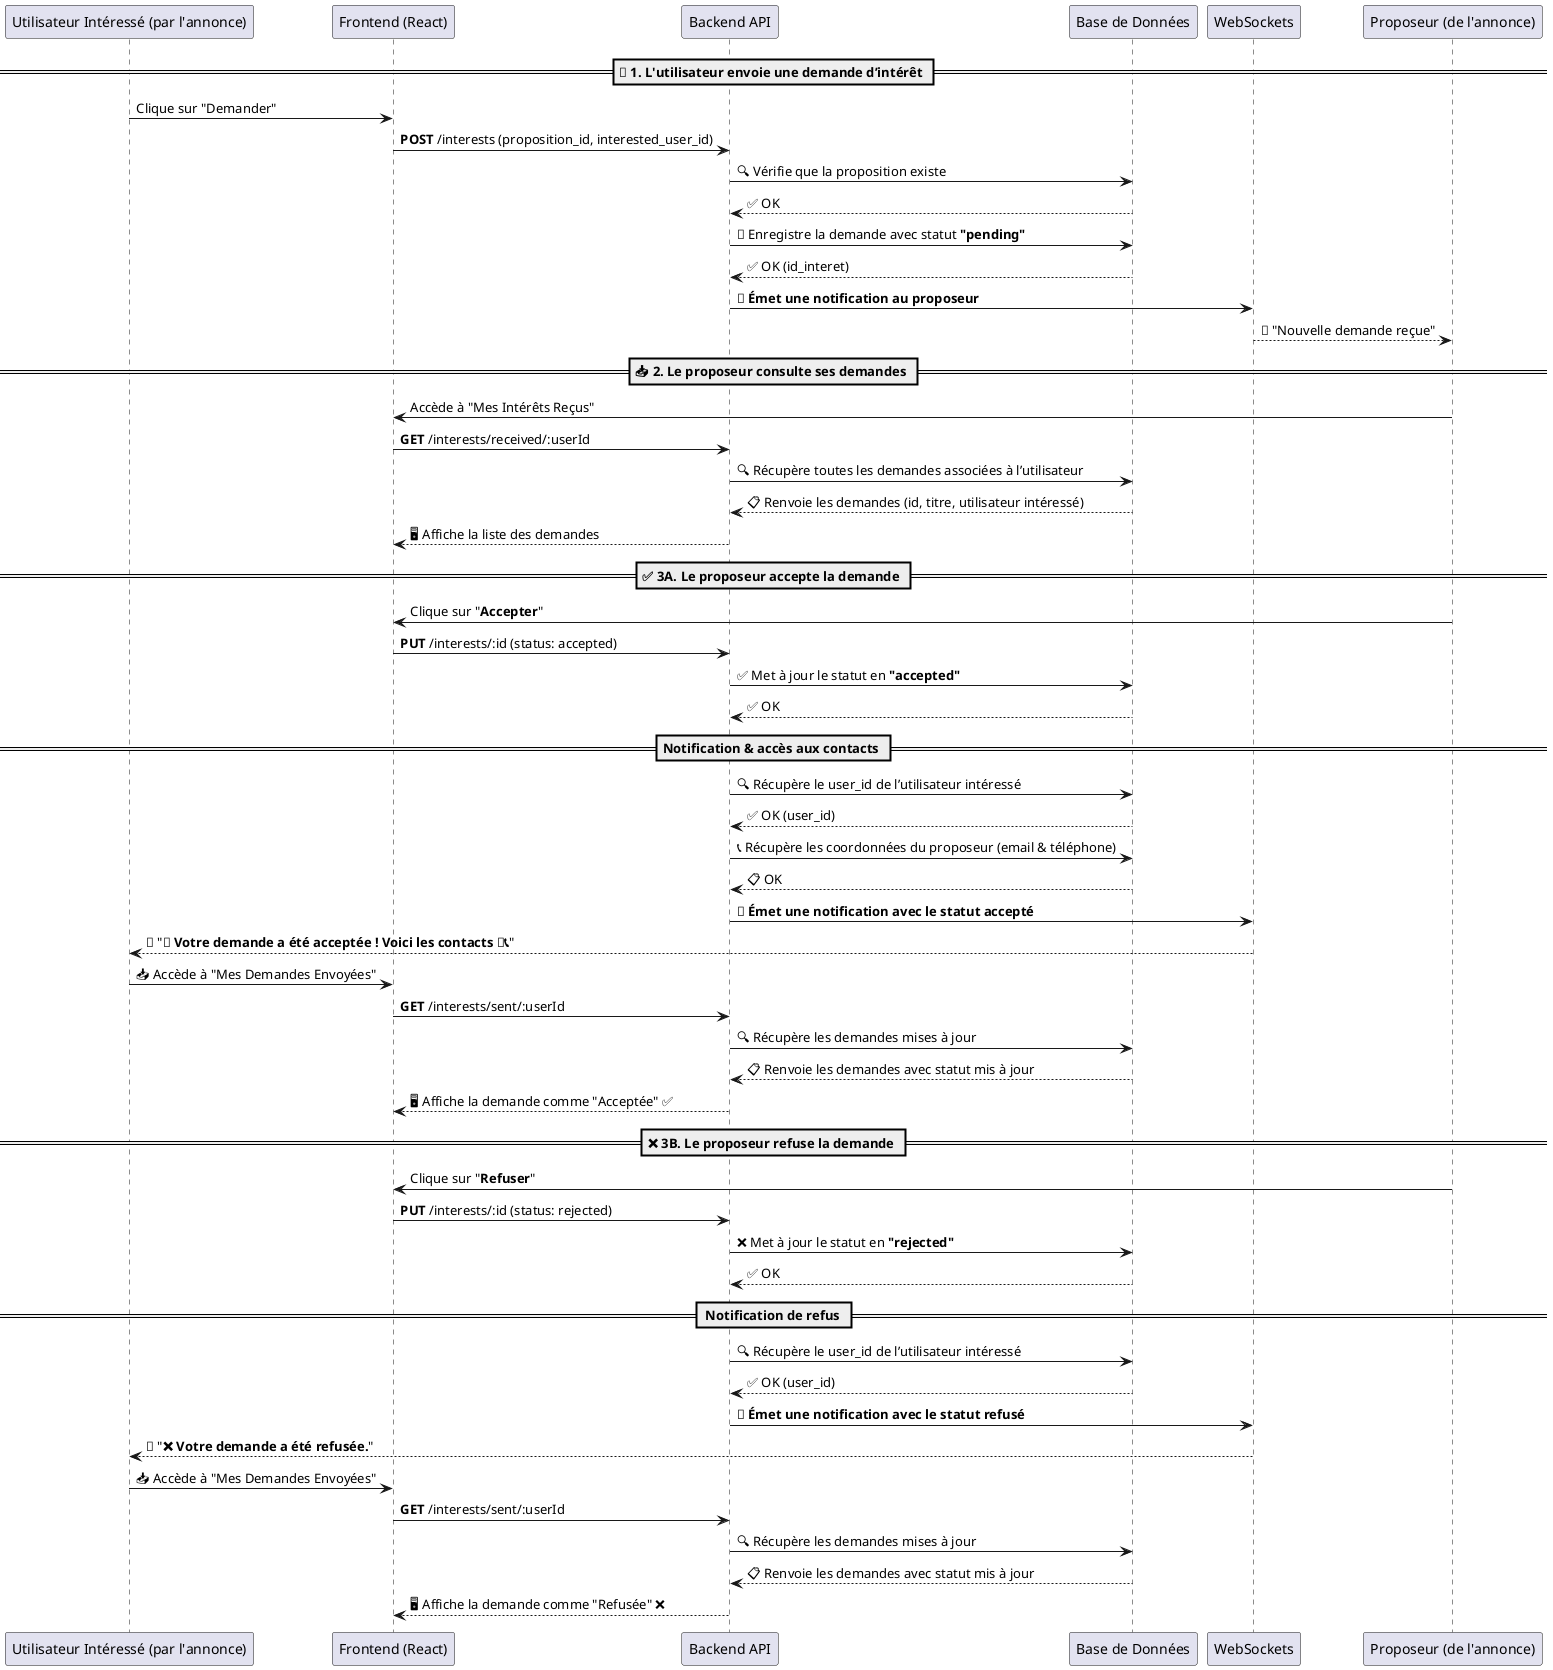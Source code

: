 @startuml
participant "Utilisateur Intéressé (par l'annonce)" as UI
participant "Frontend (React)" as FE
participant "Backend API" as API
participant "Base de Données" as DB
participant "WebSockets" as WS
participant "Proposeur (de l'annonce)" as P

== 📩 1. L'utilisateur envoie une demande d’intérêt ==
UI -> FE: Clique sur "Demander"
FE -> API: **POST** /interests (proposition_id, interested_user_id)
API -> DB: 🔍 Vérifie que la proposition existe
DB --> API: ✅ OK
API -> DB: 📝 Enregistre la demande avec statut **"pending"**
DB --> API: ✅ OK (id_interet)
API -> WS: 📡 **Émet une notification au proposeur**
WS --> P: 🔔 "Nouvelle demande reçue"

== 📥 2. Le proposeur consulte ses demandes ==
P -> FE: Accède à "Mes Intérêts Reçus"
FE -> API: **GET** /interests/received/:userId
API -> DB: 🔍 Récupère toutes les demandes associées à l’utilisateur
DB --> API: 📋 Renvoie les demandes (id, titre, utilisateur intéressé)
API --> FE: 🖥️ Affiche la liste des demandes

== ✅ 3A. Le proposeur **accepte** la demande ==
P -> FE: Clique sur "**Accepter**"
FE -> API: **PUT** /interests/:id (status: accepted)
API -> DB: ✅ Met à jour le statut en **"accepted"**
DB --> API: ✅ OK

== **Notification & accès aux contacts** ==
API -> DB: 🔍 Récupère le user_id de l’utilisateur intéressé
DB --> API: ✅ OK (user_id)
API -> DB: 📞 Récupère les coordonnées du proposeur (email & téléphone)
DB --> API: 📋 OK
API -> WS: 📡 **Émet une notification avec le statut accepté**
WS --> UI: 🔔 "**🎉 Votre demande a été acceptée ! Voici les contacts 📧📞**"
UI -> FE: 📥 Accède à "Mes Demandes Envoyées"
FE -> API: **GET** /interests/sent/:userId
API -> DB: 🔍 Récupère les demandes mises à jour
DB --> API: 📋 Renvoie les demandes avec statut mis à jour
API --> FE: 🖥️ Affiche la demande comme "Acceptée" ✅

== ❌ 3B. Le proposeur **refuse** la demande ==
P -> FE: Clique sur "**Refuser**"
FE -> API: **PUT** /interests/:id (status: rejected)
API -> DB: ❌ Met à jour le statut en **"rejected"**
DB --> API: ✅ OK

==️ **Notification de refus** ==
API -> DB: 🔍 Récupère le user_id de l’utilisateur intéressé
DB --> API: ✅ OK (user_id)
API -> WS: 📡 **Émet une notification avec le statut refusé**
WS --> UI: 🔔 "**❌ Votre demande a été refusée.**"
UI -> FE: 📥 Accède à "Mes Demandes Envoyées"
FE -> API: **GET** /interests/sent/:userId
API -> DB: 🔍 Récupère les demandes mises à jour
DB --> API: 📋 Renvoie les demandes avec statut mis à jour
API --> FE: 🖥️ Affiche la demande comme "Refusée" ❌

@enduml